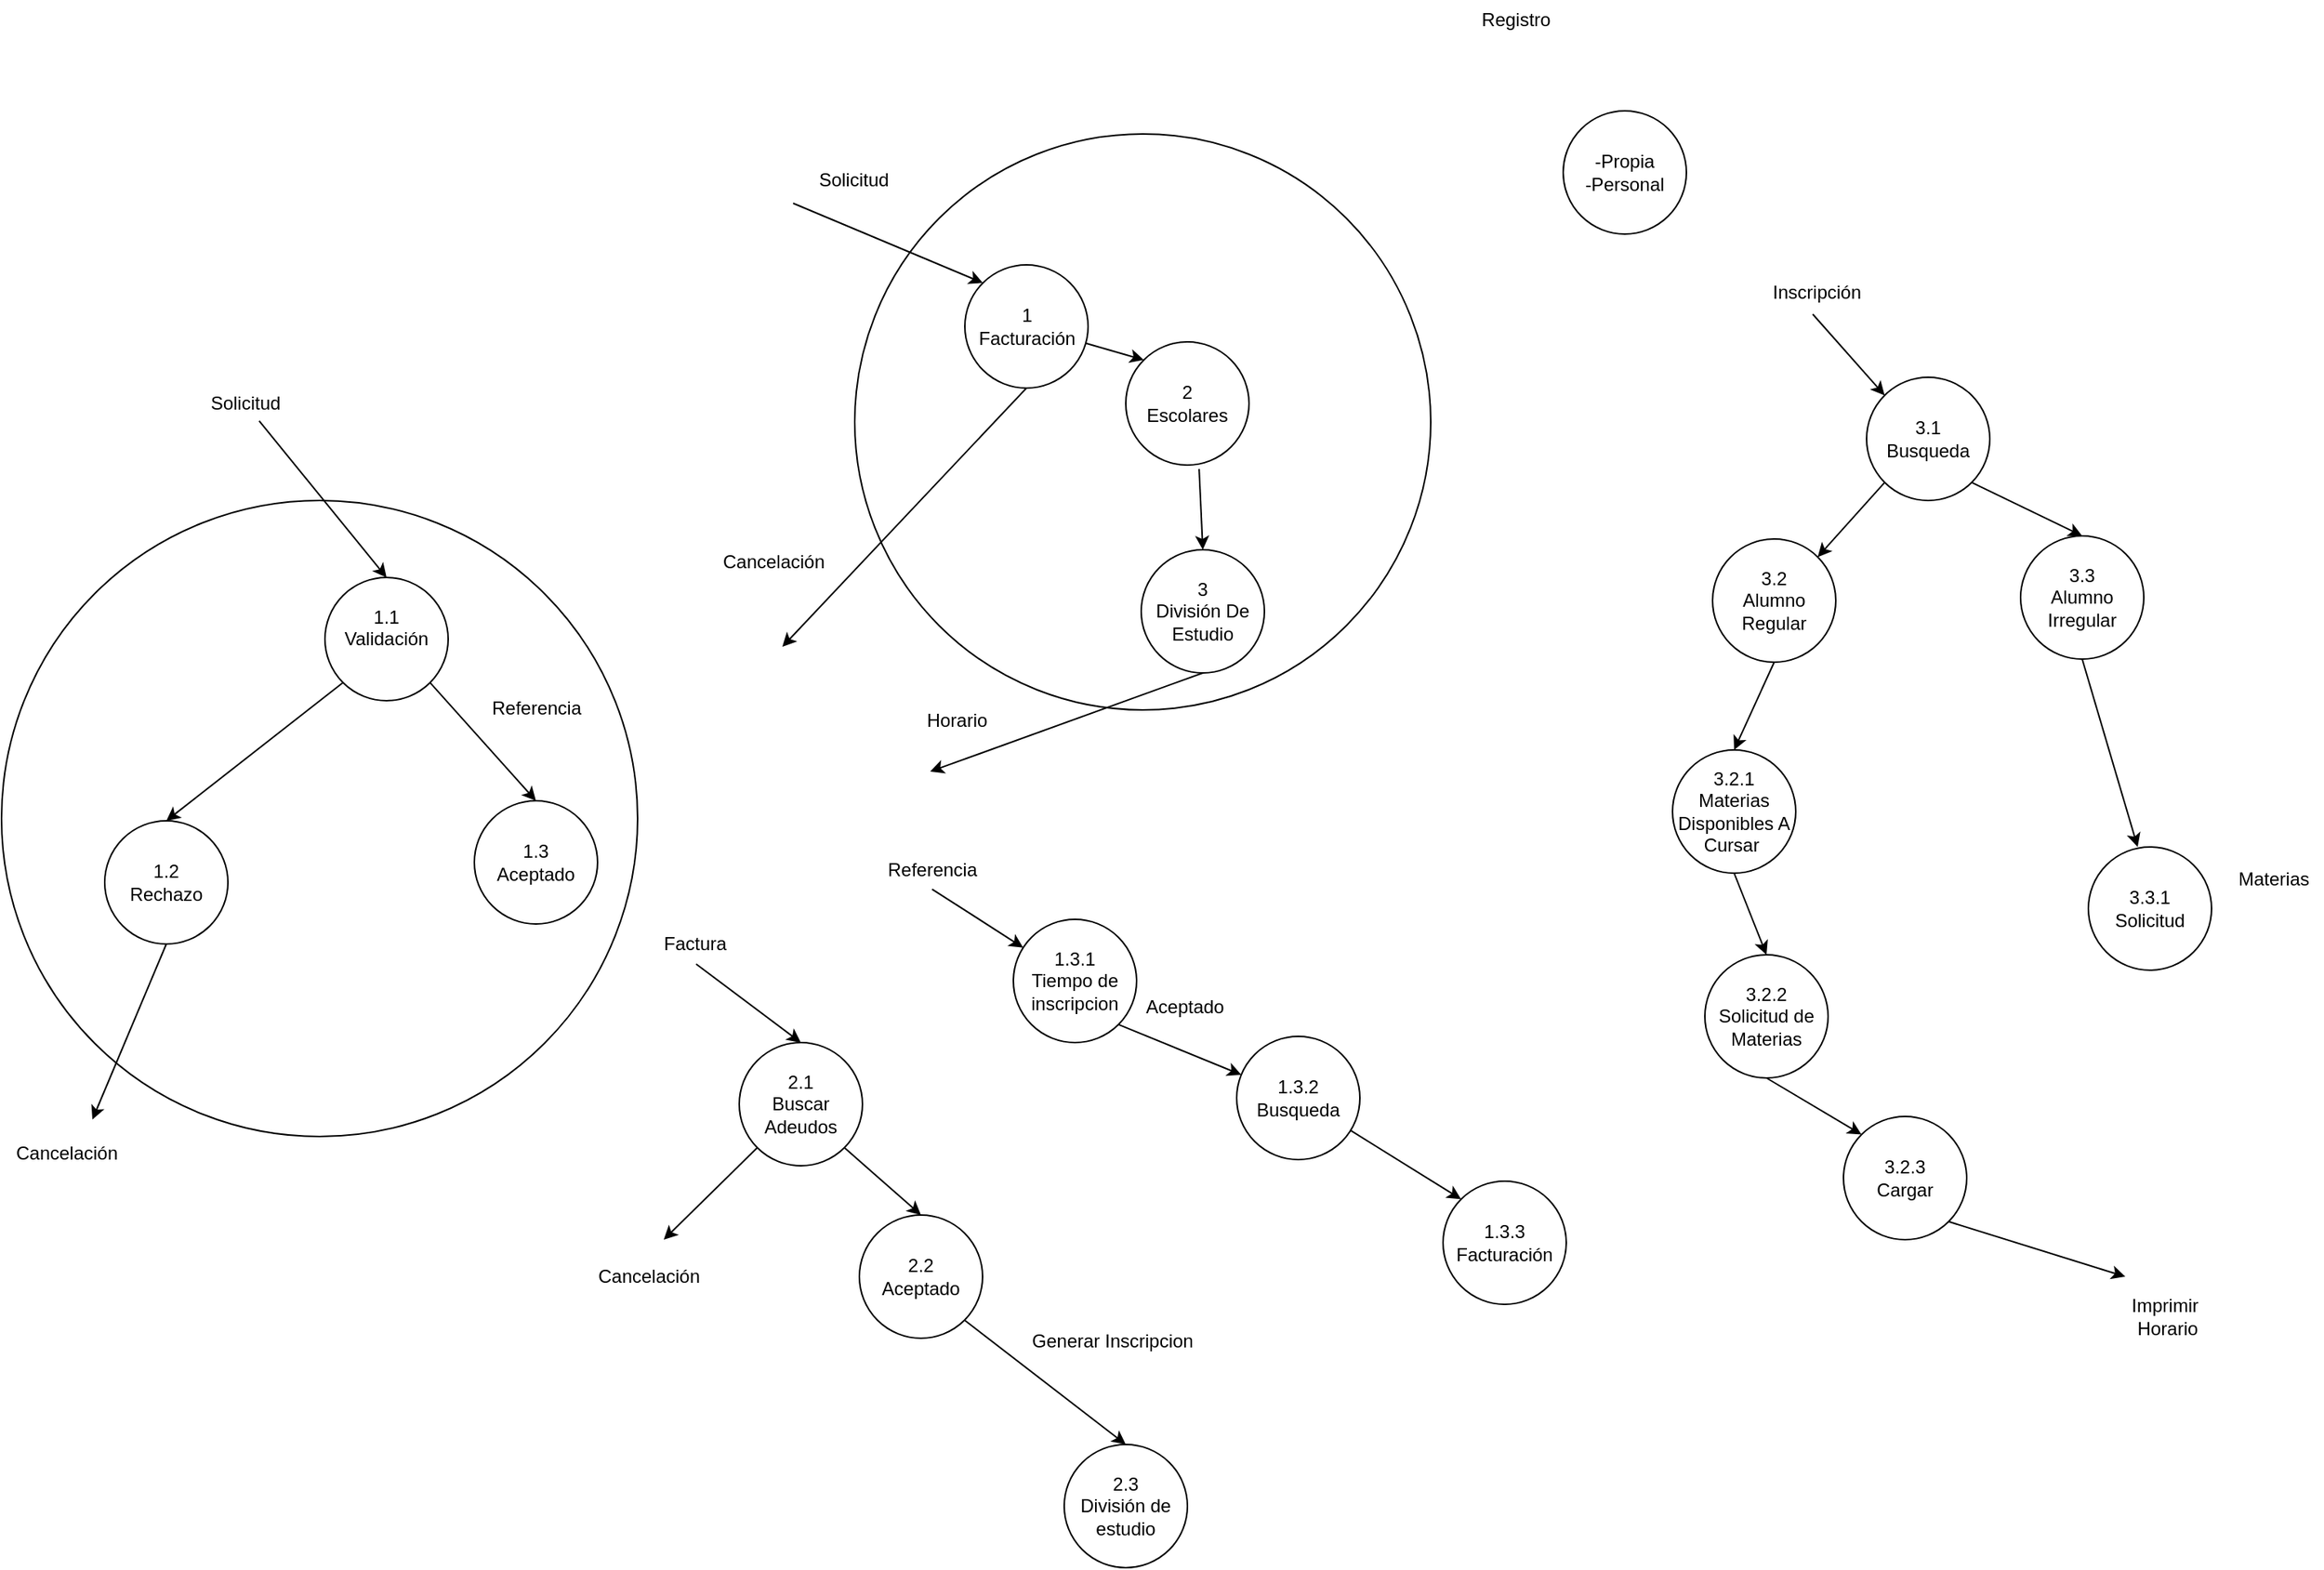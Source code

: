 <mxfile version="24.7.8">
  <diagram name="Página-1" id="9SectRmQQje3_uy6Pjfe">
    <mxGraphModel dx="2117" dy="1790" grid="0" gridSize="10" guides="1" tooltips="1" connect="1" arrows="1" fold="1" page="1" pageScale="1" pageWidth="827" pageHeight="1169" math="0" shadow="0">
      <root>
        <mxCell id="0" />
        <mxCell id="1" parent="0" />
        <mxCell id="0pqspU2XxXs2fqK8Xmdh-29" value="" style="ellipse;whiteSpace=wrap;html=1;aspect=fixed;" vertex="1" parent="1">
          <mxGeometry x="-262" y="217" width="413" height="413" as="geometry" />
        </mxCell>
        <mxCell id="0pqspU2XxXs2fqK8Xmdh-19" value="" style="ellipse;whiteSpace=wrap;html=1;aspect=fixed;" vertex="1" parent="1">
          <mxGeometry x="292" y="-21" width="374" height="374" as="geometry" />
        </mxCell>
        <mxCell id="0pqspU2XxXs2fqK8Xmdh-3" value="Solicitud" style="text;html=1;align=center;verticalAlign=middle;resizable=0;points=[];autosize=1;strokeColor=none;fillColor=none;" vertex="1" parent="1">
          <mxGeometry x="-136" y="141" width="63" height="26" as="geometry" />
        </mxCell>
        <mxCell id="0pqspU2XxXs2fqK8Xmdh-5" value="" style="endArrow=classic;html=1;rounded=0;exitX=1;exitY=1;exitDx=0;exitDy=0;entryX=0.5;entryY=0;entryDx=0;entryDy=0;" edge="1" parent="1" target="0pqspU2XxXs2fqK8Xmdh-8">
          <mxGeometry width="50" height="50" relative="1" as="geometry">
            <mxPoint x="-94.716" y="165.284" as="sourcePoint" />
            <mxPoint x="19.716" y="170.716" as="targetPoint" />
          </mxGeometry>
        </mxCell>
        <mxCell id="0pqspU2XxXs2fqK8Xmdh-8" value="1.1&lt;div&gt;Validación&lt;br&gt;&lt;div&gt;&lt;br&gt;&lt;/div&gt;&lt;/div&gt;" style="ellipse;whiteSpace=wrap;html=1;aspect=fixed;" vertex="1" parent="1">
          <mxGeometry x="-52" y="267" width="80" height="80" as="geometry" />
        </mxCell>
        <mxCell id="0pqspU2XxXs2fqK8Xmdh-10" value="1&lt;div&gt;Facturación&lt;/div&gt;" style="ellipse;whiteSpace=wrap;html=1;aspect=fixed;" vertex="1" parent="1">
          <mxGeometry x="363.5" y="64" width="80" height="80" as="geometry" />
        </mxCell>
        <mxCell id="0pqspU2XxXs2fqK8Xmdh-11" value="" style="endArrow=classic;html=1;rounded=0;entryX=0;entryY=0;entryDx=0;entryDy=0;" edge="1" parent="1" target="0pqspU2XxXs2fqK8Xmdh-10">
          <mxGeometry width="50" height="50" relative="1" as="geometry">
            <mxPoint x="252" y="24" as="sourcePoint" />
            <mxPoint x="309" y="25" as="targetPoint" />
          </mxGeometry>
        </mxCell>
        <mxCell id="0pqspU2XxXs2fqK8Xmdh-12" value="Solicitud" style="text;html=1;align=center;verticalAlign=middle;resizable=0;points=[];autosize=1;strokeColor=none;fillColor=none;" vertex="1" parent="1">
          <mxGeometry x="259" y="-4" width="63" height="26" as="geometry" />
        </mxCell>
        <mxCell id="0pqspU2XxXs2fqK8Xmdh-13" value="2&lt;div&gt;Escolares&lt;/div&gt;" style="ellipse;whiteSpace=wrap;html=1;aspect=fixed;" vertex="1" parent="1">
          <mxGeometry x="468" y="114" width="80" height="80" as="geometry" />
        </mxCell>
        <mxCell id="0pqspU2XxXs2fqK8Xmdh-14" value="" style="endArrow=classic;html=1;rounded=0;entryX=0;entryY=0;entryDx=0;entryDy=0;" edge="1" parent="1" source="0pqspU2XxXs2fqK8Xmdh-10" target="0pqspU2XxXs2fqK8Xmdh-13">
          <mxGeometry width="50" height="50" relative="1" as="geometry">
            <mxPoint x="414" y="124" as="sourcePoint" />
            <mxPoint x="484.711" y="74" as="targetPoint" />
          </mxGeometry>
        </mxCell>
        <mxCell id="0pqspU2XxXs2fqK8Xmdh-15" value="3&lt;div&gt;División De Estudio&lt;/div&gt;" style="ellipse;whiteSpace=wrap;html=1;aspect=fixed;" vertex="1" parent="1">
          <mxGeometry x="478" y="249" width="80" height="80" as="geometry" />
        </mxCell>
        <mxCell id="0pqspU2XxXs2fqK8Xmdh-16" value="" style="endArrow=classic;html=1;rounded=0;exitX=0.595;exitY=1.032;exitDx=0;exitDy=0;exitPerimeter=0;entryX=0.5;entryY=0;entryDx=0;entryDy=0;" edge="1" parent="1" source="0pqspU2XxXs2fqK8Xmdh-13" target="0pqspU2XxXs2fqK8Xmdh-15">
          <mxGeometry width="50" height="50" relative="1" as="geometry">
            <mxPoint x="496" y="246" as="sourcePoint" />
            <mxPoint x="546" y="196" as="targetPoint" />
          </mxGeometry>
        </mxCell>
        <mxCell id="0pqspU2XxXs2fqK8Xmdh-17" value="" style="endArrow=classic;html=1;rounded=0;exitX=0.5;exitY=1;exitDx=0;exitDy=0;" edge="1" parent="1" source="0pqspU2XxXs2fqK8Xmdh-15">
          <mxGeometry width="50" height="50" relative="1" as="geometry">
            <mxPoint x="373" y="376" as="sourcePoint" />
            <mxPoint x="341" y="393" as="targetPoint" />
          </mxGeometry>
        </mxCell>
        <mxCell id="0pqspU2XxXs2fqK8Xmdh-18" value="Horario" style="text;html=1;align=center;verticalAlign=middle;resizable=0;points=[];autosize=1;strokeColor=none;fillColor=none;" vertex="1" parent="1">
          <mxGeometry x="329" y="347" width="57" height="26" as="geometry" />
        </mxCell>
        <mxCell id="0pqspU2XxXs2fqK8Xmdh-20" value="1.2&lt;div&gt;Rechazo&lt;/div&gt;" style="ellipse;whiteSpace=wrap;html=1;aspect=fixed;" vertex="1" parent="1">
          <mxGeometry x="-195" y="425" width="80" height="80" as="geometry" />
        </mxCell>
        <mxCell id="0pqspU2XxXs2fqK8Xmdh-21" value="1.3&lt;div&gt;Aceptado&lt;/div&gt;" style="ellipse;whiteSpace=wrap;html=1;aspect=fixed;" vertex="1" parent="1">
          <mxGeometry x="45" y="412" width="80" height="80" as="geometry" />
        </mxCell>
        <mxCell id="0pqspU2XxXs2fqK8Xmdh-22" value="" style="endArrow=classic;html=1;rounded=0;exitX=0.5;exitY=1;exitDx=0;exitDy=0;" edge="1" parent="1" source="0pqspU2XxXs2fqK8Xmdh-10">
          <mxGeometry width="50" height="50" relative="1" as="geometry">
            <mxPoint x="218" y="226" as="sourcePoint" />
            <mxPoint x="245" y="312" as="targetPoint" />
          </mxGeometry>
        </mxCell>
        <mxCell id="0pqspU2XxXs2fqK8Xmdh-23" value="Cancelación" style="text;html=1;align=center;verticalAlign=middle;resizable=0;points=[];autosize=1;strokeColor=none;fillColor=none;" vertex="1" parent="1">
          <mxGeometry x="197" y="244" width="84" height="26" as="geometry" />
        </mxCell>
        <mxCell id="0pqspU2XxXs2fqK8Xmdh-24" value="" style="endArrow=classic;html=1;rounded=0;exitX=0.5;exitY=1;exitDx=0;exitDy=0;" edge="1" parent="1" source="0pqspU2XxXs2fqK8Xmdh-20">
          <mxGeometry width="50" height="50" relative="1" as="geometry">
            <mxPoint x="-216" y="582" as="sourcePoint" />
            <mxPoint x="-203" y="619" as="targetPoint" />
          </mxGeometry>
        </mxCell>
        <mxCell id="0pqspU2XxXs2fqK8Xmdh-25" value="Cancelación" style="text;html=1;align=center;verticalAlign=middle;resizable=0;points=[];autosize=1;strokeColor=none;fillColor=none;" vertex="1" parent="1">
          <mxGeometry x="-262" y="628" width="84" height="26" as="geometry" />
        </mxCell>
        <mxCell id="0pqspU2XxXs2fqK8Xmdh-26" value="" style="endArrow=classic;html=1;rounded=0;exitX=0;exitY=1;exitDx=0;exitDy=0;entryX=0.5;entryY=0;entryDx=0;entryDy=0;" edge="1" parent="1" source="0pqspU2XxXs2fqK8Xmdh-8" target="0pqspU2XxXs2fqK8Xmdh-20">
          <mxGeometry width="50" height="50" relative="1" as="geometry">
            <mxPoint x="-97" y="462" as="sourcePoint" />
            <mxPoint x="-47" y="412" as="targetPoint" />
          </mxGeometry>
        </mxCell>
        <mxCell id="0pqspU2XxXs2fqK8Xmdh-28" value="" style="endArrow=classic;html=1;rounded=0;exitX=1;exitY=1;exitDx=0;exitDy=0;entryX=0.5;entryY=0;entryDx=0;entryDy=0;" edge="1" parent="1" source="0pqspU2XxXs2fqK8Xmdh-8" target="0pqspU2XxXs2fqK8Xmdh-21">
          <mxGeometry width="50" height="50" relative="1" as="geometry">
            <mxPoint x="-29" y="480" as="sourcePoint" />
            <mxPoint x="21" y="430" as="targetPoint" />
          </mxGeometry>
        </mxCell>
        <mxCell id="0pqspU2XxXs2fqK8Xmdh-30" value="Referencia" style="text;html=1;align=center;verticalAlign=middle;resizable=0;points=[];autosize=1;strokeColor=none;fillColor=none;" vertex="1" parent="1">
          <mxGeometry x="47" y="339" width="76" height="26" as="geometry" />
        </mxCell>
        <mxCell id="0pqspU2XxXs2fqK8Xmdh-31" value="Referencia" style="text;html=1;align=center;verticalAlign=middle;resizable=0;points=[];autosize=1;strokeColor=none;fillColor=none;" vertex="1" parent="1">
          <mxGeometry x="304" y="444" width="76" height="26" as="geometry" />
        </mxCell>
        <mxCell id="0pqspU2XxXs2fqK8Xmdh-32" value="" style="endArrow=classic;html=1;rounded=0;exitX=0.503;exitY=0.977;exitDx=0;exitDy=0;exitPerimeter=0;" edge="1" parent="1" source="0pqspU2XxXs2fqK8Xmdh-31" target="0pqspU2XxXs2fqK8Xmdh-33">
          <mxGeometry width="50" height="50" relative="1" as="geometry">
            <mxPoint x="336" y="533" as="sourcePoint" />
            <mxPoint x="412" y="518" as="targetPoint" />
          </mxGeometry>
        </mxCell>
        <mxCell id="0pqspU2XxXs2fqK8Xmdh-33" value="1.3.1&lt;div&gt;Tiempo de inscripcion&lt;/div&gt;" style="ellipse;whiteSpace=wrap;html=1;aspect=fixed;" vertex="1" parent="1">
          <mxGeometry x="395" y="489" width="80" height="80" as="geometry" />
        </mxCell>
        <mxCell id="0pqspU2XxXs2fqK8Xmdh-34" value="" style="endArrow=classic;html=1;rounded=0;exitX=1;exitY=1;exitDx=0;exitDy=0;" edge="1" parent="1" source="0pqspU2XxXs2fqK8Xmdh-33" target="0pqspU2XxXs2fqK8Xmdh-36">
          <mxGeometry width="50" height="50" relative="1" as="geometry">
            <mxPoint x="556" y="617" as="sourcePoint" />
            <mxPoint x="560" y="586" as="targetPoint" />
          </mxGeometry>
        </mxCell>
        <mxCell id="0pqspU2XxXs2fqK8Xmdh-35" value="Aceptado" style="text;html=1;align=center;verticalAlign=middle;resizable=0;points=[];autosize=1;strokeColor=none;fillColor=none;" vertex="1" parent="1">
          <mxGeometry x="471" y="533" width="69" height="26" as="geometry" />
        </mxCell>
        <mxCell id="0pqspU2XxXs2fqK8Xmdh-36" value="1.3.2&lt;div&gt;Busqueda&lt;/div&gt;" style="ellipse;whiteSpace=wrap;html=1;aspect=fixed;" vertex="1" parent="1">
          <mxGeometry x="540" y="565" width="80" height="80" as="geometry" />
        </mxCell>
        <mxCell id="0pqspU2XxXs2fqK8Xmdh-37" value="&lt;div&gt;1.3.3&lt;/div&gt;Facturación" style="ellipse;whiteSpace=wrap;html=1;aspect=fixed;" vertex="1" parent="1">
          <mxGeometry x="674" y="659" width="80" height="80" as="geometry" />
        </mxCell>
        <mxCell id="0pqspU2XxXs2fqK8Xmdh-38" value="" style="endArrow=classic;html=1;rounded=0;entryX=0;entryY=0;entryDx=0;entryDy=0;" edge="1" parent="1" source="0pqspU2XxXs2fqK8Xmdh-36" target="0pqspU2XxXs2fqK8Xmdh-37">
          <mxGeometry width="50" height="50" relative="1" as="geometry">
            <mxPoint x="620" y="655" as="sourcePoint" />
            <mxPoint x="690.711" y="605" as="targetPoint" />
          </mxGeometry>
        </mxCell>
        <mxCell id="0pqspU2XxXs2fqK8Xmdh-39" value="-Propia&lt;div&gt;-Personal&lt;/div&gt;" style="ellipse;whiteSpace=wrap;html=1;aspect=fixed;" vertex="1" parent="1">
          <mxGeometry x="752" y="-36" width="80" height="80" as="geometry" />
        </mxCell>
        <mxCell id="0pqspU2XxXs2fqK8Xmdh-40" value="Registro" style="text;html=1;align=center;verticalAlign=middle;resizable=0;points=[];autosize=1;strokeColor=none;fillColor=none;" vertex="1" parent="1">
          <mxGeometry x="689" y="-108" width="63" height="26" as="geometry" />
        </mxCell>
        <mxCell id="0pqspU2XxXs2fqK8Xmdh-41" value="2.1&lt;div&gt;&lt;/div&gt;&lt;div&gt;Buscar Adeudos&lt;/div&gt;" style="ellipse;whiteSpace=wrap;html=1;aspect=fixed;" vertex="1" parent="1">
          <mxGeometry x="217" y="569" width="80" height="80" as="geometry" />
        </mxCell>
        <mxCell id="0pqspU2XxXs2fqK8Xmdh-42" value="" style="endArrow=classic;html=1;rounded=0;entryX=0.5;entryY=0;entryDx=0;entryDy=0;" edge="1" parent="1" target="0pqspU2XxXs2fqK8Xmdh-41">
          <mxGeometry width="50" height="50" relative="1" as="geometry">
            <mxPoint x="189" y="518" as="sourcePoint" />
            <mxPoint x="230" y="516" as="targetPoint" />
          </mxGeometry>
        </mxCell>
        <mxCell id="0pqspU2XxXs2fqK8Xmdh-43" value="Factura" style="text;html=1;align=center;verticalAlign=middle;resizable=0;points=[];autosize=1;strokeColor=none;fillColor=none;" vertex="1" parent="1">
          <mxGeometry x="158" y="492" width="59" height="26" as="geometry" />
        </mxCell>
        <mxCell id="0pqspU2XxXs2fqK8Xmdh-45" value="" style="endArrow=classic;html=1;rounded=0;exitX=0;exitY=1;exitDx=0;exitDy=0;entryX=0.5;entryY=0;entryDx=0;entryDy=0;" edge="1" parent="1" source="0pqspU2XxXs2fqK8Xmdh-41">
          <mxGeometry width="50" height="50" relative="1" as="geometry">
            <mxPoint x="221" y="741" as="sourcePoint" />
            <mxPoint x="168" y="697" as="targetPoint" />
          </mxGeometry>
        </mxCell>
        <mxCell id="0pqspU2XxXs2fqK8Xmdh-46" value="Cancelación" style="text;html=1;align=center;verticalAlign=middle;resizable=0;points=[];autosize=1;strokeColor=none;fillColor=none;" vertex="1" parent="1">
          <mxGeometry x="116" y="708" width="84" height="26" as="geometry" />
        </mxCell>
        <mxCell id="0pqspU2XxXs2fqK8Xmdh-47" value="2.2&lt;div&gt;Aceptado&lt;/div&gt;" style="ellipse;whiteSpace=wrap;html=1;aspect=fixed;" vertex="1" parent="1">
          <mxGeometry x="295" y="681" width="80" height="80" as="geometry" />
        </mxCell>
        <mxCell id="0pqspU2XxXs2fqK8Xmdh-48" value="" style="endArrow=classic;html=1;rounded=0;exitX=1;exitY=1;exitDx=0;exitDy=0;entryX=0.5;entryY=0;entryDx=0;entryDy=0;" edge="1" parent="1" source="0pqspU2XxXs2fqK8Xmdh-41" target="0pqspU2XxXs2fqK8Xmdh-47">
          <mxGeometry width="50" height="50" relative="1" as="geometry">
            <mxPoint x="199" y="824" as="sourcePoint" />
            <mxPoint x="249" y="774" as="targetPoint" />
          </mxGeometry>
        </mxCell>
        <mxCell id="0pqspU2XxXs2fqK8Xmdh-49" value="2.3&lt;div&gt;División de estudio&lt;/div&gt;" style="ellipse;whiteSpace=wrap;html=1;aspect=fixed;" vertex="1" parent="1">
          <mxGeometry x="428" y="830" width="80" height="80" as="geometry" />
        </mxCell>
        <mxCell id="0pqspU2XxXs2fqK8Xmdh-50" value="" style="endArrow=classic;html=1;rounded=0;exitX=1;exitY=1;exitDx=0;exitDy=0;entryX=0.5;entryY=0;entryDx=0;entryDy=0;" edge="1" parent="1" source="0pqspU2XxXs2fqK8Xmdh-47" target="0pqspU2XxXs2fqK8Xmdh-49">
          <mxGeometry width="50" height="50" relative="1" as="geometry">
            <mxPoint x="376" y="832" as="sourcePoint" />
            <mxPoint x="426" y="782" as="targetPoint" />
          </mxGeometry>
        </mxCell>
        <mxCell id="0pqspU2XxXs2fqK8Xmdh-51" value="Generar Inscripcion" style="text;html=1;align=center;verticalAlign=middle;resizable=0;points=[];autosize=1;strokeColor=none;fillColor=none;" vertex="1" parent="1">
          <mxGeometry x="397.5" y="750" width="123" height="26" as="geometry" />
        </mxCell>
        <mxCell id="0pqspU2XxXs2fqK8Xmdh-52" value="Inscripción&amp;nbsp;" style="text;html=1;align=center;verticalAlign=middle;resizable=0;points=[];autosize=1;strokeColor=none;fillColor=none;" vertex="1" parent="1">
          <mxGeometry x="878" y="69" width="79" height="26" as="geometry" />
        </mxCell>
        <mxCell id="0pqspU2XxXs2fqK8Xmdh-53" value="3.1&lt;div&gt;Busqueda&lt;/div&gt;" style="ellipse;whiteSpace=wrap;html=1;aspect=fixed;" vertex="1" parent="1">
          <mxGeometry x="949" y="137" width="80" height="80" as="geometry" />
        </mxCell>
        <mxCell id="0pqspU2XxXs2fqK8Xmdh-54" value="" style="endArrow=classic;html=1;rounded=0;exitX=0.456;exitY=1.038;exitDx=0;exitDy=0;exitPerimeter=0;entryX=0;entryY=0;entryDx=0;entryDy=0;" edge="1" parent="1" source="0pqspU2XxXs2fqK8Xmdh-52" target="0pqspU2XxXs2fqK8Xmdh-53">
          <mxGeometry width="50" height="50" relative="1" as="geometry">
            <mxPoint x="859" y="171" as="sourcePoint" />
            <mxPoint x="909" y="121" as="targetPoint" />
          </mxGeometry>
        </mxCell>
        <mxCell id="0pqspU2XxXs2fqK8Xmdh-56" value="&lt;div&gt;3.2&lt;/div&gt;Alumno Regular" style="ellipse;whiteSpace=wrap;html=1;aspect=fixed;" vertex="1" parent="1">
          <mxGeometry x="849" y="242" width="80" height="80" as="geometry" />
        </mxCell>
        <mxCell id="0pqspU2XxXs2fqK8Xmdh-57" value="&lt;div&gt;3.3&lt;/div&gt;Alumno Irregular" style="ellipse;whiteSpace=wrap;html=1;aspect=fixed;" vertex="1" parent="1">
          <mxGeometry x="1049" y="240" width="80" height="80" as="geometry" />
        </mxCell>
        <mxCell id="0pqspU2XxXs2fqK8Xmdh-58" value="&lt;div&gt;3.2.1&lt;/div&gt;Materias Disponibles A Cursar&amp;nbsp;" style="ellipse;whiteSpace=wrap;html=1;aspect=fixed;" vertex="1" parent="1">
          <mxGeometry x="823" y="379" width="80" height="80" as="geometry" />
        </mxCell>
        <mxCell id="0pqspU2XxXs2fqK8Xmdh-59" value="" style="endArrow=classic;html=1;rounded=0;exitX=0.5;exitY=1;exitDx=0;exitDy=0;" edge="1" parent="1" source="0pqspU2XxXs2fqK8Xmdh-57">
          <mxGeometry width="50" height="50" relative="1" as="geometry">
            <mxPoint x="886" y="321" as="sourcePoint" />
            <mxPoint x="1125" y="442" as="targetPoint" />
          </mxGeometry>
        </mxCell>
        <mxCell id="0pqspU2XxXs2fqK8Xmdh-60" value="&lt;div&gt;3.3.1&lt;/div&gt;Solicitud" style="ellipse;whiteSpace=wrap;html=1;aspect=fixed;" vertex="1" parent="1">
          <mxGeometry x="1093" y="442" width="80" height="80" as="geometry" />
        </mxCell>
        <mxCell id="0pqspU2XxXs2fqK8Xmdh-61" value="" style="endArrow=classic;html=1;rounded=0;exitX=0;exitY=1;exitDx=0;exitDy=0;entryX=1;entryY=0;entryDx=0;entryDy=0;" edge="1" parent="1" source="0pqspU2XxXs2fqK8Xmdh-53" target="0pqspU2XxXs2fqK8Xmdh-56">
          <mxGeometry width="50" height="50" relative="1" as="geometry">
            <mxPoint x="957" y="300" as="sourcePoint" />
            <mxPoint x="1007" y="250" as="targetPoint" />
          </mxGeometry>
        </mxCell>
        <mxCell id="0pqspU2XxXs2fqK8Xmdh-62" value="" style="endArrow=classic;html=1;rounded=0;exitX=0.5;exitY=1;exitDx=0;exitDy=0;entryX=0.5;entryY=0;entryDx=0;entryDy=0;" edge="1" parent="1" source="0pqspU2XxXs2fqK8Xmdh-56" target="0pqspU2XxXs2fqK8Xmdh-58">
          <mxGeometry width="50" height="50" relative="1" as="geometry">
            <mxPoint x="933" y="396" as="sourcePoint" />
            <mxPoint x="983" y="346" as="targetPoint" />
          </mxGeometry>
        </mxCell>
        <mxCell id="0pqspU2XxXs2fqK8Xmdh-63" value="" style="endArrow=classic;html=1;rounded=0;exitX=1;exitY=1;exitDx=0;exitDy=0;entryX=0.5;entryY=0;entryDx=0;entryDy=0;" edge="1" parent="1" source="0pqspU2XxXs2fqK8Xmdh-53" target="0pqspU2XxXs2fqK8Xmdh-57">
          <mxGeometry width="50" height="50" relative="1" as="geometry">
            <mxPoint x="752" y="460" as="sourcePoint" />
            <mxPoint x="802" y="410" as="targetPoint" />
          </mxGeometry>
        </mxCell>
        <mxCell id="0pqspU2XxXs2fqK8Xmdh-64" value="Materias" style="text;html=1;align=center;verticalAlign=middle;resizable=0;points=[];autosize=1;strokeColor=none;fillColor=none;" vertex="1" parent="1">
          <mxGeometry x="1181" y="450" width="64" height="26" as="geometry" />
        </mxCell>
        <mxCell id="0pqspU2XxXs2fqK8Xmdh-65" value="3.2.3&lt;div&gt;Cargar&lt;/div&gt;" style="ellipse;whiteSpace=wrap;html=1;aspect=fixed;" vertex="1" parent="1">
          <mxGeometry x="934" y="617" width="80" height="80" as="geometry" />
        </mxCell>
        <mxCell id="0pqspU2XxXs2fqK8Xmdh-66" value="" style="endArrow=classic;html=1;rounded=0;exitX=1;exitY=1;exitDx=0;exitDy=0;" edge="1" parent="1" source="0pqspU2XxXs2fqK8Xmdh-65">
          <mxGeometry width="50" height="50" relative="1" as="geometry">
            <mxPoint x="1067" y="730" as="sourcePoint" />
            <mxPoint x="1117" y="721" as="targetPoint" />
          </mxGeometry>
        </mxCell>
        <mxCell id="0pqspU2XxXs2fqK8Xmdh-68" value="Imprimir&amp;nbsp;&lt;div&gt;Horario&lt;/div&gt;" style="text;html=1;align=center;verticalAlign=middle;resizable=0;points=[];autosize=1;strokeColor=none;fillColor=none;" vertex="1" parent="1">
          <mxGeometry x="1111" y="726" width="65" height="41" as="geometry" />
        </mxCell>
        <mxCell id="0pqspU2XxXs2fqK8Xmdh-69" value="3.2.2&lt;div&gt;Solicitud de Materias&lt;/div&gt;" style="ellipse;whiteSpace=wrap;html=1;aspect=fixed;" vertex="1" parent="1">
          <mxGeometry x="844" y="512" width="80" height="80" as="geometry" />
        </mxCell>
        <mxCell id="0pqspU2XxXs2fqK8Xmdh-70" value="" style="endArrow=classic;html=1;rounded=0;exitX=0.5;exitY=1;exitDx=0;exitDy=0;entryX=0.5;entryY=0;entryDx=0;entryDy=0;" edge="1" parent="1" source="0pqspU2XxXs2fqK8Xmdh-58" target="0pqspU2XxXs2fqK8Xmdh-69">
          <mxGeometry width="50" height="50" relative="1" as="geometry">
            <mxPoint x="789" y="538" as="sourcePoint" />
            <mxPoint x="839" y="488" as="targetPoint" />
          </mxGeometry>
        </mxCell>
        <mxCell id="0pqspU2XxXs2fqK8Xmdh-71" value="" style="endArrow=classic;html=1;rounded=0;exitX=0.5;exitY=1;exitDx=0;exitDy=0;entryX=0;entryY=0;entryDx=0;entryDy=0;" edge="1" parent="1" source="0pqspU2XxXs2fqK8Xmdh-69" target="0pqspU2XxXs2fqK8Xmdh-65">
          <mxGeometry width="50" height="50" relative="1" as="geometry">
            <mxPoint x="734" y="618" as="sourcePoint" />
            <mxPoint x="784" y="568" as="targetPoint" />
          </mxGeometry>
        </mxCell>
      </root>
    </mxGraphModel>
  </diagram>
</mxfile>
